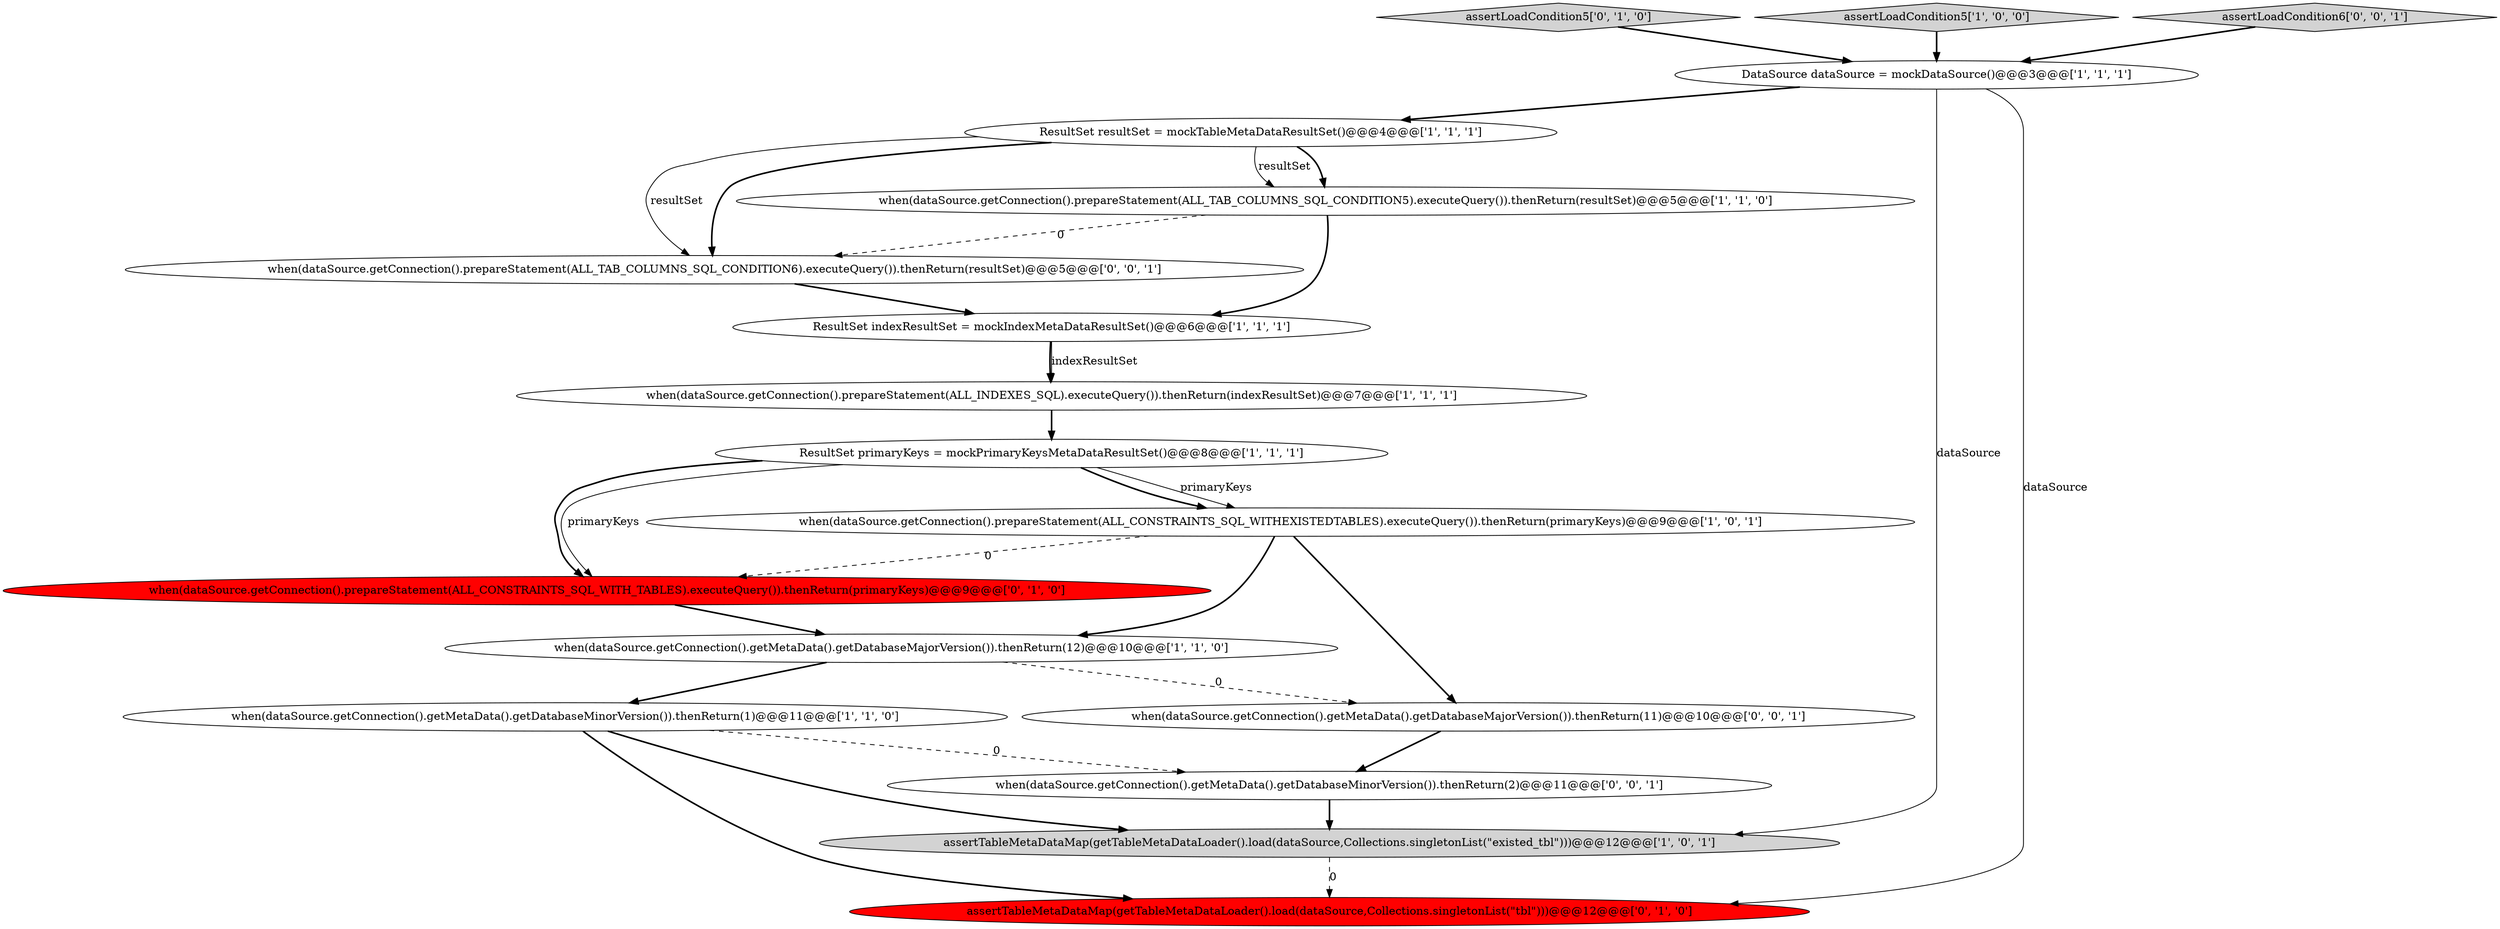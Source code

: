digraph {
13 [style = filled, label = "assertTableMetaDataMap(getTableMetaDataLoader().load(dataSource,Collections.singletonList(\"tbl\")))@@@12@@@['0', '1', '0']", fillcolor = red, shape = ellipse image = "AAA1AAABBB2BBB"];
7 [style = filled, label = "when(dataSource.getConnection().getMetaData().getDatabaseMinorVersion()).thenReturn(1)@@@11@@@['1', '1', '0']", fillcolor = white, shape = ellipse image = "AAA0AAABBB1BBB"];
17 [style = filled, label = "when(dataSource.getConnection().getMetaData().getDatabaseMajorVersion()).thenReturn(11)@@@10@@@['0', '0', '1']", fillcolor = white, shape = ellipse image = "AAA0AAABBB3BBB"];
10 [style = filled, label = "when(dataSource.getConnection().prepareStatement(ALL_TAB_COLUMNS_SQL_CONDITION5).executeQuery()).thenReturn(resultSet)@@@5@@@['1', '1', '0']", fillcolor = white, shape = ellipse image = "AAA0AAABBB1BBB"];
11 [style = filled, label = "assertLoadCondition5['0', '1', '0']", fillcolor = lightgray, shape = diamond image = "AAA0AAABBB2BBB"];
1 [style = filled, label = "assertLoadCondition5['1', '0', '0']", fillcolor = lightgray, shape = diamond image = "AAA0AAABBB1BBB"];
2 [style = filled, label = "ResultSet resultSet = mockTableMetaDataResultSet()@@@4@@@['1', '1', '1']", fillcolor = white, shape = ellipse image = "AAA0AAABBB1BBB"];
9 [style = filled, label = "when(dataSource.getConnection().prepareStatement(ALL_CONSTRAINTS_SQL_WITHEXISTEDTABLES).executeQuery()).thenReturn(primaryKeys)@@@9@@@['1', '0', '1']", fillcolor = white, shape = ellipse image = "AAA0AAABBB1BBB"];
4 [style = filled, label = "assertTableMetaDataMap(getTableMetaDataLoader().load(dataSource,Collections.singletonList(\"existed_tbl\")))@@@12@@@['1', '0', '1']", fillcolor = lightgray, shape = ellipse image = "AAA0AAABBB1BBB"];
15 [style = filled, label = "when(dataSource.getConnection().getMetaData().getDatabaseMinorVersion()).thenReturn(2)@@@11@@@['0', '0', '1']", fillcolor = white, shape = ellipse image = "AAA0AAABBB3BBB"];
8 [style = filled, label = "when(dataSource.getConnection().prepareStatement(ALL_INDEXES_SQL).executeQuery()).thenReturn(indexResultSet)@@@7@@@['1', '1', '1']", fillcolor = white, shape = ellipse image = "AAA0AAABBB1BBB"];
3 [style = filled, label = "ResultSet indexResultSet = mockIndexMetaDataResultSet()@@@6@@@['1', '1', '1']", fillcolor = white, shape = ellipse image = "AAA0AAABBB1BBB"];
12 [style = filled, label = "when(dataSource.getConnection().prepareStatement(ALL_CONSTRAINTS_SQL_WITH_TABLES).executeQuery()).thenReturn(primaryKeys)@@@9@@@['0', '1', '0']", fillcolor = red, shape = ellipse image = "AAA1AAABBB2BBB"];
16 [style = filled, label = "when(dataSource.getConnection().prepareStatement(ALL_TAB_COLUMNS_SQL_CONDITION6).executeQuery()).thenReturn(resultSet)@@@5@@@['0', '0', '1']", fillcolor = white, shape = ellipse image = "AAA0AAABBB3BBB"];
6 [style = filled, label = "ResultSet primaryKeys = mockPrimaryKeysMetaDataResultSet()@@@8@@@['1', '1', '1']", fillcolor = white, shape = ellipse image = "AAA0AAABBB1BBB"];
5 [style = filled, label = "when(dataSource.getConnection().getMetaData().getDatabaseMajorVersion()).thenReturn(12)@@@10@@@['1', '1', '0']", fillcolor = white, shape = ellipse image = "AAA0AAABBB1BBB"];
0 [style = filled, label = "DataSource dataSource = mockDataSource()@@@3@@@['1', '1', '1']", fillcolor = white, shape = ellipse image = "AAA0AAABBB1BBB"];
14 [style = filled, label = "assertLoadCondition6['0', '0', '1']", fillcolor = lightgray, shape = diamond image = "AAA0AAABBB3BBB"];
7->13 [style = bold, label=""];
16->3 [style = bold, label=""];
0->4 [style = solid, label="dataSource"];
12->5 [style = bold, label=""];
0->2 [style = bold, label=""];
6->12 [style = solid, label="primaryKeys"];
10->3 [style = bold, label=""];
9->17 [style = bold, label=""];
8->6 [style = bold, label=""];
1->0 [style = bold, label=""];
7->4 [style = bold, label=""];
6->9 [style = solid, label="primaryKeys"];
2->10 [style = bold, label=""];
3->8 [style = solid, label="indexResultSet"];
11->0 [style = bold, label=""];
2->16 [style = solid, label="resultSet"];
5->17 [style = dashed, label="0"];
14->0 [style = bold, label=""];
0->13 [style = solid, label="dataSource"];
3->8 [style = bold, label=""];
15->4 [style = bold, label=""];
17->15 [style = bold, label=""];
7->15 [style = dashed, label="0"];
9->5 [style = bold, label=""];
5->7 [style = bold, label=""];
2->10 [style = solid, label="resultSet"];
9->12 [style = dashed, label="0"];
10->16 [style = dashed, label="0"];
6->9 [style = bold, label=""];
4->13 [style = dashed, label="0"];
6->12 [style = bold, label=""];
2->16 [style = bold, label=""];
}
